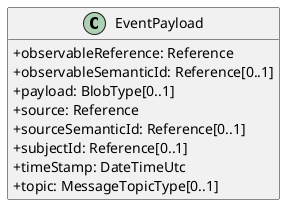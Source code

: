 @startuml
skinparam classAttributeIconSize 0
hide methods

class EventPayload {
  +observableReference: Reference 
  +observableSemanticId: Reference[0..1] 
  +payload: BlobType[0..1] 
  +source: Reference 
  +sourceSemanticId: Reference[0..1] 
  +subjectId: Reference[0..1] 
  +timeStamp: DateTimeUtc 
  +topic: MessageTopicType[0..1] 
}
@enduml